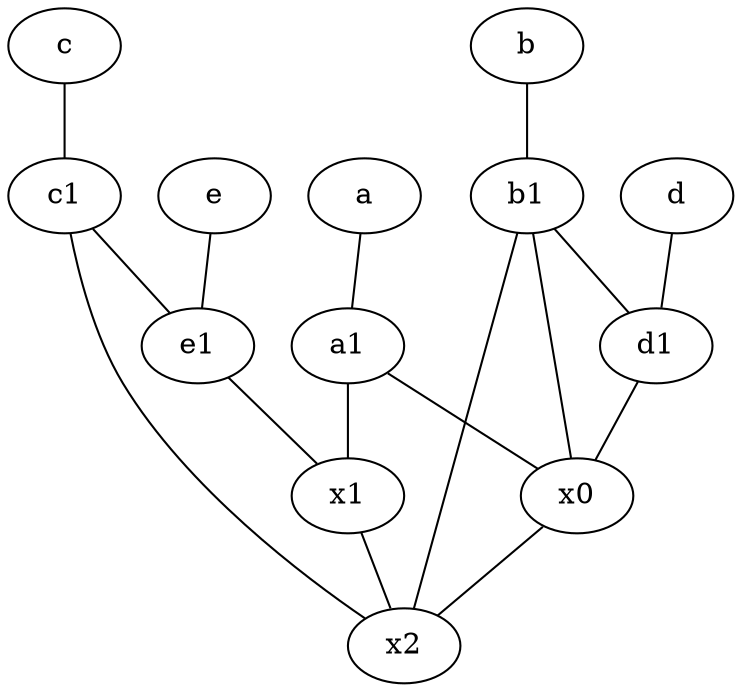 graph {
	node [labelfontsize=50]
	a1 [labelfontsize=50 pos="8,3!"]
	c1 [labelfontsize=50 pos="4.5,3!"]
	x1 [labelfontsize=50]
	e1 [labelfontsize=50 pos="7,7!"]
	c [labelfontsize=50 pos="4.5,2!"]
	d1 [labelfontsize=50 pos="3,5!"]
	x2 [labelfontsize=50]
	d [labelfontsize=50 pos="2,5!"]
	b1 [labelfontsize=50 pos="9,4!"]
	e [labelfontsize=50 pos="7,9!"]
	x0 [labelfontsize=50]
	b [labelfontsize=50 pos="10,4!"]
	a [labelfontsize=50 pos="8,2!"]
	x1 -- x2
	b -- b1
	x0 -- x2
	b1 -- x0
	a1 -- x0
	e -- e1
	c1 -- e1
	a -- a1
	c -- c1
	a1 -- x1
	c1 -- x2
	d1 -- x0
	b1 -- x2
	b1 -- d1
	d -- d1
	e1 -- x1
}
